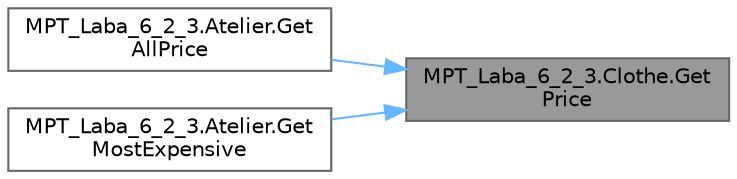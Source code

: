 digraph "MPT_Laba_6_2_3.Clothe.GetPrice"
{
 // LATEX_PDF_SIZE
  bgcolor="transparent";
  edge [fontname=Helvetica,fontsize=10,labelfontname=Helvetica,labelfontsize=10];
  node [fontname=Helvetica,fontsize=10,shape=box,height=0.2,width=0.4];
  rankdir="RL";
  Node1 [id="Node000001",label="MPT_Laba_6_2_3.Clothe.Get\lPrice",height=0.2,width=0.4,color="gray40", fillcolor="grey60", style="filled", fontcolor="black",tooltip=" "];
  Node1 -> Node2 [id="edge1_Node000001_Node000002",dir="back",color="steelblue1",style="solid",tooltip=" "];
  Node2 [id="Node000002",label="MPT_Laba_6_2_3.Atelier.Get\lAllPrice",height=0.2,width=0.4,color="grey40", fillcolor="white", style="filled",URL="$class_m_p_t___laba__6__2__3_1_1_atelier.html#a4ce2e8196f86e5bf3e416cc56ad19e1e",tooltip="Стоимость ателье"];
  Node1 -> Node3 [id="edge2_Node000001_Node000003",dir="back",color="steelblue1",style="solid",tooltip=" "];
  Node3 [id="Node000003",label="MPT_Laba_6_2_3.Atelier.Get\lMostExpensive",height=0.2,width=0.4,color="grey40", fillcolor="white", style="filled",URL="$class_m_p_t___laba__6__2__3_1_1_atelier.html#ace6831916ec8813503b3a6e4cbbe4199",tooltip="Возвращает самуб дорогую вещь"];
}
